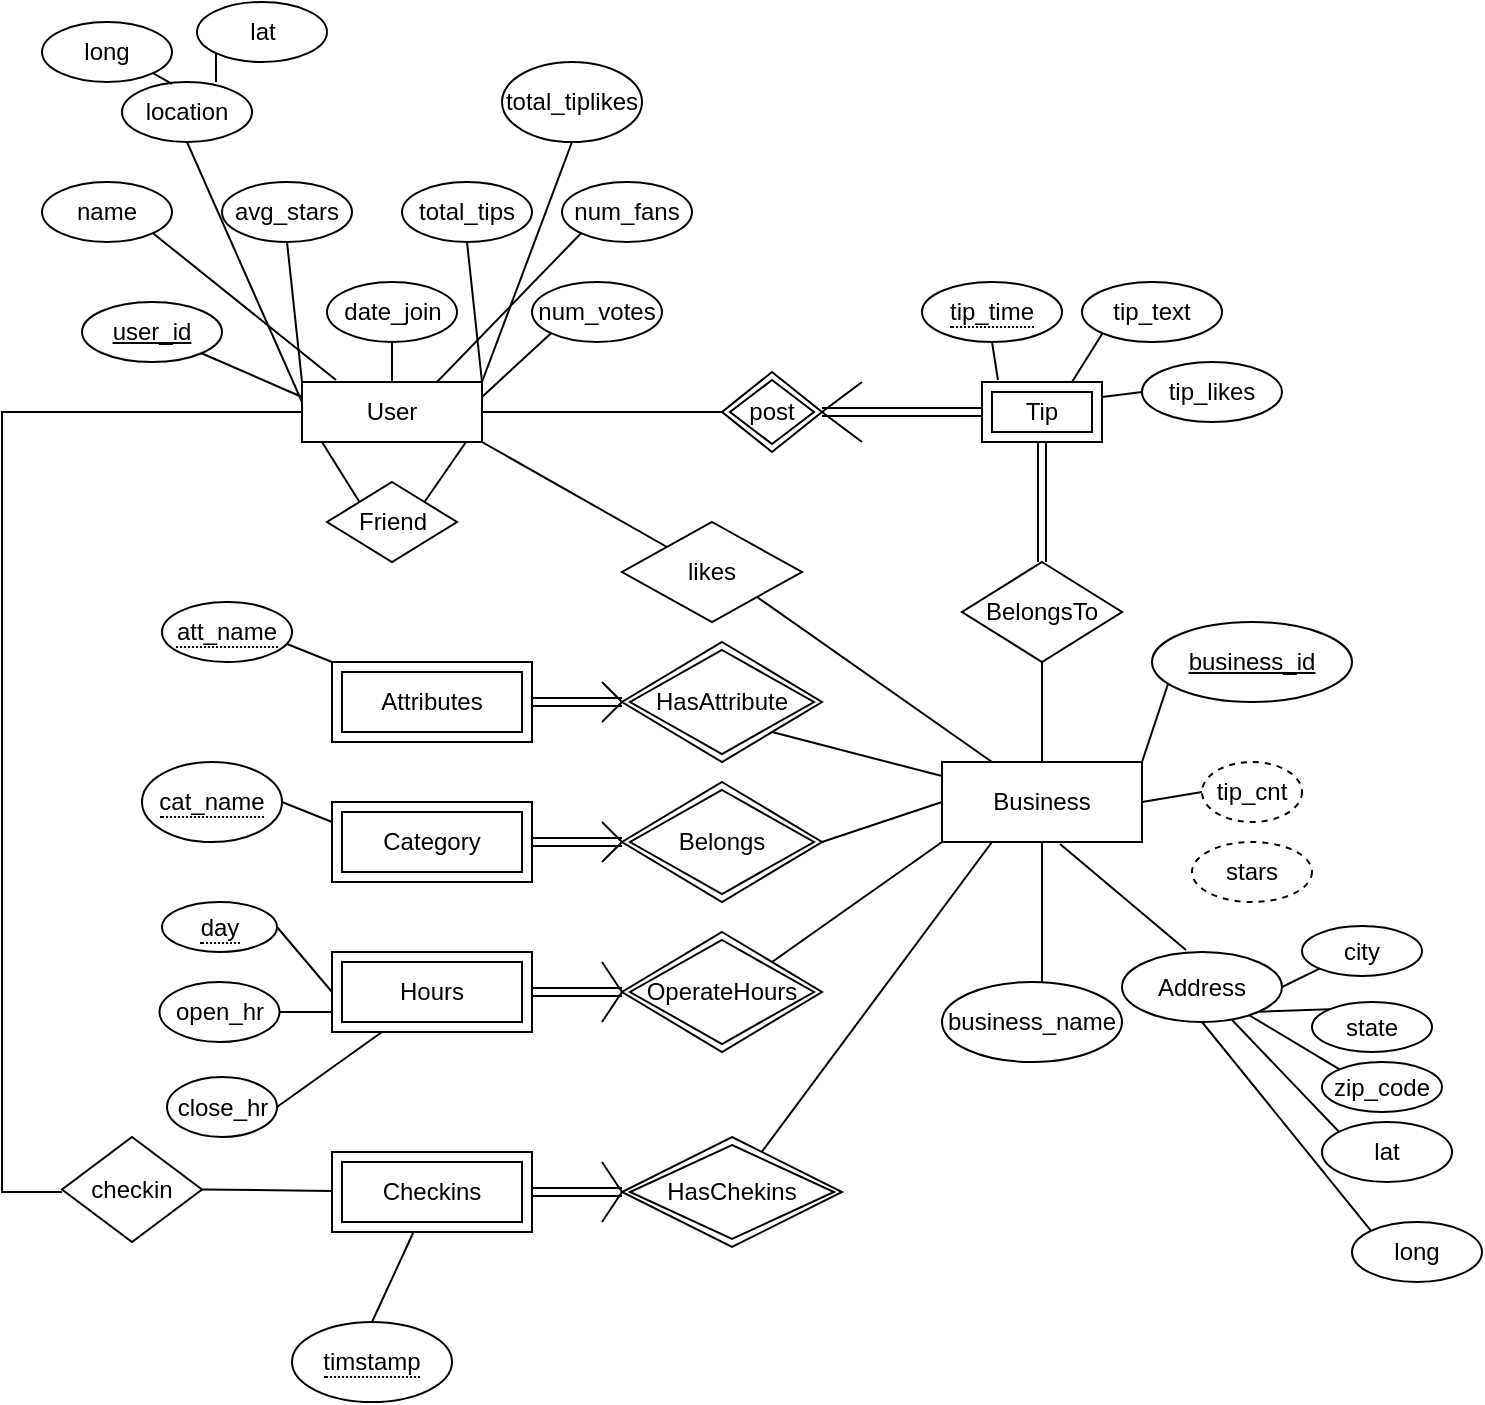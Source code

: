 <mxfile version="16.5.2" type="device"><diagram id="3j2WzGUO6hVMmiNngPhR" name="Page-1"><mxGraphModel dx="2249" dy="832" grid="1" gridSize="10" guides="1" tooltips="1" connect="1" arrows="1" fold="1" page="1" pageScale="1" pageWidth="827" pageHeight="1169" math="0" shadow="0"><root><mxCell id="0"/><mxCell id="1" parent="0"/><mxCell id="BC1zykfvReST1G9DlNkH-31" style="edgeStyle=none;rounded=0;orthogonalLoop=1;jettySize=auto;html=1;exitX=1;exitY=0.5;exitDx=0;exitDy=0;endArrow=none;endFill=0;" edge="1" parent="1" source="BC1zykfvReST1G9DlNkH-1" target="BC1zykfvReST1G9DlNkH-30"><mxGeometry relative="1" as="geometry"/></mxCell><mxCell id="BC1zykfvReST1G9DlNkH-127" style="edgeStyle=none;rounded=0;orthogonalLoop=1;jettySize=auto;html=1;exitX=0;exitY=0.5;exitDx=0;exitDy=0;endArrow=none;endFill=0;" edge="1" parent="1" source="BC1zykfvReST1G9DlNkH-1"><mxGeometry relative="1" as="geometry"><mxPoint y="705" as="targetPoint"/><Array as="points"><mxPoint x="-30" y="315"/><mxPoint x="-30" y="705"/></Array></mxGeometry></mxCell><mxCell id="BC1zykfvReST1G9DlNkH-1" value="User" style="whiteSpace=wrap;html=1;align=center;" vertex="1" parent="1"><mxGeometry x="120" y="300" width="90" height="30" as="geometry"/></mxCell><mxCell id="BC1zykfvReST1G9DlNkH-3" style="rounded=0;orthogonalLoop=1;jettySize=auto;html=1;exitX=1;exitY=0;exitDx=0;exitDy=0;entryX=0.911;entryY=1;entryDx=0;entryDy=0;entryPerimeter=0;endArrow=none;endFill=0;" edge="1" parent="1" source="BC1zykfvReST1G9DlNkH-2" target="BC1zykfvReST1G9DlNkH-1"><mxGeometry relative="1" as="geometry"/></mxCell><mxCell id="BC1zykfvReST1G9DlNkH-4" style="edgeStyle=none;rounded=0;orthogonalLoop=1;jettySize=auto;html=1;exitX=0;exitY=0;exitDx=0;exitDy=0;entryX=0.111;entryY=1;entryDx=0;entryDy=0;entryPerimeter=0;endArrow=none;endFill=0;" edge="1" parent="1" source="BC1zykfvReST1G9DlNkH-2" target="BC1zykfvReST1G9DlNkH-1"><mxGeometry relative="1" as="geometry"/></mxCell><mxCell id="BC1zykfvReST1G9DlNkH-2" value="Friend" style="shape=rhombus;perimeter=rhombusPerimeter;whiteSpace=wrap;html=1;align=center;" vertex="1" parent="1"><mxGeometry x="132.5" y="350" width="65" height="40" as="geometry"/></mxCell><mxCell id="BC1zykfvReST1G9DlNkH-20" style="edgeStyle=none;rounded=0;orthogonalLoop=1;jettySize=auto;html=1;exitX=1;exitY=1;exitDx=0;exitDy=0;entryX=0;entryY=0.25;entryDx=0;entryDy=0;endArrow=none;endFill=0;" edge="1" parent="1" source="BC1zykfvReST1G9DlNkH-5" target="BC1zykfvReST1G9DlNkH-1"><mxGeometry relative="1" as="geometry"/></mxCell><mxCell id="BC1zykfvReST1G9DlNkH-5" value="user_id" style="ellipse;whiteSpace=wrap;html=1;align=center;fontStyle=4;" vertex="1" parent="1"><mxGeometry x="10" y="260" width="70" height="30" as="geometry"/></mxCell><mxCell id="BC1zykfvReST1G9DlNkH-19" style="edgeStyle=none;rounded=0;orthogonalLoop=1;jettySize=auto;html=1;exitX=1;exitY=1;exitDx=0;exitDy=0;entryX=0.189;entryY=-0.033;entryDx=0;entryDy=0;entryPerimeter=0;endArrow=none;endFill=0;" edge="1" parent="1" source="BC1zykfvReST1G9DlNkH-6" target="BC1zykfvReST1G9DlNkH-1"><mxGeometry relative="1" as="geometry"/></mxCell><mxCell id="BC1zykfvReST1G9DlNkH-6" value="name" style="ellipse;whiteSpace=wrap;html=1;align=center;" vertex="1" parent="1"><mxGeometry x="-10" y="200" width="65" height="30" as="geometry"/></mxCell><mxCell id="BC1zykfvReST1G9DlNkH-25" style="edgeStyle=none;rounded=0;orthogonalLoop=1;jettySize=auto;html=1;exitX=0.5;exitY=1;exitDx=0;exitDy=0;entryX=0;entryY=0;entryDx=0;entryDy=0;endArrow=none;endFill=0;" edge="1" parent="1" source="BC1zykfvReST1G9DlNkH-7" target="BC1zykfvReST1G9DlNkH-1"><mxGeometry relative="1" as="geometry"/></mxCell><mxCell id="BC1zykfvReST1G9DlNkH-7" value="avg_stars" style="ellipse;whiteSpace=wrap;html=1;align=center;" vertex="1" parent="1"><mxGeometry x="80" y="200" width="65" height="30" as="geometry"/></mxCell><mxCell id="BC1zykfvReST1G9DlNkH-21" style="edgeStyle=none;rounded=0;orthogonalLoop=1;jettySize=auto;html=1;exitX=0.5;exitY=1;exitDx=0;exitDy=0;entryX=0.5;entryY=0;entryDx=0;entryDy=0;endArrow=none;endFill=0;" edge="1" parent="1" source="BC1zykfvReST1G9DlNkH-8" target="BC1zykfvReST1G9DlNkH-1"><mxGeometry relative="1" as="geometry"/></mxCell><mxCell id="BC1zykfvReST1G9DlNkH-8" value="date_join" style="ellipse;whiteSpace=wrap;html=1;align=center;" vertex="1" parent="1"><mxGeometry x="132.5" y="250" width="65" height="30" as="geometry"/></mxCell><mxCell id="BC1zykfvReST1G9DlNkH-23" style="edgeStyle=none;rounded=0;orthogonalLoop=1;jettySize=auto;html=1;exitX=0;exitY=1;exitDx=0;exitDy=0;entryX=0.75;entryY=0;entryDx=0;entryDy=0;endArrow=none;endFill=0;" edge="1" parent="1" source="BC1zykfvReST1G9DlNkH-9" target="BC1zykfvReST1G9DlNkH-1"><mxGeometry relative="1" as="geometry"/></mxCell><mxCell id="BC1zykfvReST1G9DlNkH-9" value="num_fans" style="ellipse;whiteSpace=wrap;html=1;align=center;" vertex="1" parent="1"><mxGeometry x="250" y="200" width="65" height="30" as="geometry"/></mxCell><mxCell id="BC1zykfvReST1G9DlNkH-22" style="edgeStyle=none;rounded=0;orthogonalLoop=1;jettySize=auto;html=1;exitX=0;exitY=1;exitDx=0;exitDy=0;entryX=1;entryY=0.25;entryDx=0;entryDy=0;endArrow=none;endFill=0;" edge="1" parent="1" source="BC1zykfvReST1G9DlNkH-10" target="BC1zykfvReST1G9DlNkH-1"><mxGeometry relative="1" as="geometry"/></mxCell><mxCell id="BC1zykfvReST1G9DlNkH-10" value="num_votes" style="ellipse;whiteSpace=wrap;html=1;align=center;" vertex="1" parent="1"><mxGeometry x="235" y="250" width="65" height="30" as="geometry"/></mxCell><mxCell id="BC1zykfvReST1G9DlNkH-24" style="edgeStyle=none;rounded=0;orthogonalLoop=1;jettySize=auto;html=1;exitX=0.5;exitY=1;exitDx=0;exitDy=0;entryX=1;entryY=0;entryDx=0;entryDy=0;endArrow=none;endFill=0;" edge="1" parent="1" source="BC1zykfvReST1G9DlNkH-11" target="BC1zykfvReST1G9DlNkH-1"><mxGeometry relative="1" as="geometry"/></mxCell><mxCell id="BC1zykfvReST1G9DlNkH-11" value="total_tips" style="ellipse;whiteSpace=wrap;html=1;align=center;" vertex="1" parent="1"><mxGeometry x="170" y="200" width="65" height="30" as="geometry"/></mxCell><mxCell id="BC1zykfvReST1G9DlNkH-26" style="edgeStyle=none;rounded=0;orthogonalLoop=1;jettySize=auto;html=1;exitX=0.5;exitY=1;exitDx=0;exitDy=0;endArrow=none;endFill=0;" edge="1" parent="1" source="BC1zykfvReST1G9DlNkH-13"><mxGeometry relative="1" as="geometry"><mxPoint x="120" y="310" as="targetPoint"/></mxGeometry></mxCell><mxCell id="BC1zykfvReST1G9DlNkH-13" value="location" style="ellipse;whiteSpace=wrap;html=1;align=center;" vertex="1" parent="1"><mxGeometry x="30" y="150" width="65" height="30" as="geometry"/></mxCell><mxCell id="BC1zykfvReST1G9DlNkH-17" style="edgeStyle=none;rounded=0;orthogonalLoop=1;jettySize=auto;html=1;exitX=1;exitY=1;exitDx=0;exitDy=0;entryX=0.385;entryY=0.033;entryDx=0;entryDy=0;entryPerimeter=0;endArrow=none;endFill=0;" edge="1" parent="1" source="BC1zykfvReST1G9DlNkH-14" target="BC1zykfvReST1G9DlNkH-13"><mxGeometry relative="1" as="geometry"/></mxCell><mxCell id="BC1zykfvReST1G9DlNkH-14" value="long" style="ellipse;whiteSpace=wrap;html=1;align=center;" vertex="1" parent="1"><mxGeometry x="-10" y="120" width="65" height="30" as="geometry"/></mxCell><mxCell id="BC1zykfvReST1G9DlNkH-16" style="edgeStyle=none;rounded=0;orthogonalLoop=1;jettySize=auto;html=1;exitX=0;exitY=1;exitDx=0;exitDy=0;entryX=0.723;entryY=0;entryDx=0;entryDy=0;entryPerimeter=0;endArrow=none;endFill=0;" edge="1" parent="1" source="BC1zykfvReST1G9DlNkH-15" target="BC1zykfvReST1G9DlNkH-13"><mxGeometry relative="1" as="geometry"/></mxCell><mxCell id="BC1zykfvReST1G9DlNkH-15" value="lat" style="ellipse;whiteSpace=wrap;html=1;align=center;" vertex="1" parent="1"><mxGeometry x="67.5" y="110" width="65" height="30" as="geometry"/></mxCell><mxCell id="BC1zykfvReST1G9DlNkH-27" style="edgeStyle=none;rounded=0;orthogonalLoop=1;jettySize=auto;html=1;exitX=0.5;exitY=1;exitDx=0;exitDy=0;entryX=1;entryY=0;entryDx=0;entryDy=0;endArrow=none;endFill=0;" edge="1" parent="1" source="BC1zykfvReST1G9DlNkH-18" target="BC1zykfvReST1G9DlNkH-1"><mxGeometry relative="1" as="geometry"/></mxCell><mxCell id="BC1zykfvReST1G9DlNkH-18" value="total_tiplikes" style="ellipse;whiteSpace=wrap;html=1;align=center;" vertex="1" parent="1"><mxGeometry x="220" y="140" width="70" height="40" as="geometry"/></mxCell><mxCell id="BC1zykfvReST1G9DlNkH-33" style="edgeStyle=none;rounded=0;orthogonalLoop=1;jettySize=auto;html=1;exitX=1;exitY=0.5;exitDx=0;exitDy=0;entryX=0;entryY=0.5;entryDx=0;entryDy=0;endArrow=none;endFill=0;shape=link;" edge="1" parent="1" source="BC1zykfvReST1G9DlNkH-30" target="BC1zykfvReST1G9DlNkH-32"><mxGeometry relative="1" as="geometry"/></mxCell><mxCell id="BC1zykfvReST1G9DlNkH-34" style="edgeStyle=none;rounded=0;orthogonalLoop=1;jettySize=auto;html=1;exitX=1;exitY=0.5;exitDx=0;exitDy=0;endArrow=none;endFill=0;" edge="1" parent="1" source="BC1zykfvReST1G9DlNkH-30"><mxGeometry relative="1" as="geometry"><mxPoint x="400" y="300" as="targetPoint"/></mxGeometry></mxCell><mxCell id="BC1zykfvReST1G9DlNkH-35" style="edgeStyle=none;rounded=0;orthogonalLoop=1;jettySize=auto;html=1;exitX=1;exitY=0.5;exitDx=0;exitDy=0;endArrow=none;endFill=0;" edge="1" parent="1" source="BC1zykfvReST1G9DlNkH-30"><mxGeometry relative="1" as="geometry"><mxPoint x="400" y="330" as="targetPoint"/></mxGeometry></mxCell><mxCell id="BC1zykfvReST1G9DlNkH-30" value="post" style="shape=rhombus;double=1;perimeter=rhombusPerimeter;whiteSpace=wrap;html=1;align=center;" vertex="1" parent="1"><mxGeometry x="330" y="295" width="50" height="40" as="geometry"/></mxCell><mxCell id="BC1zykfvReST1G9DlNkH-42" style="edgeStyle=none;rounded=0;orthogonalLoop=1;jettySize=auto;html=1;exitX=0.5;exitY=1;exitDx=0;exitDy=0;endArrow=none;endFill=0;shape=link;" edge="1" parent="1" source="BC1zykfvReST1G9DlNkH-32"><mxGeometry relative="1" as="geometry"><mxPoint x="490" y="390" as="targetPoint"/></mxGeometry></mxCell><mxCell id="BC1zykfvReST1G9DlNkH-32" value="Tip" style="shape=ext;margin=3;double=1;whiteSpace=wrap;html=1;align=center;" vertex="1" parent="1"><mxGeometry x="460" y="300" width="60" height="30" as="geometry"/></mxCell><mxCell id="BC1zykfvReST1G9DlNkH-39" style="edgeStyle=none;rounded=0;orthogonalLoop=1;jettySize=auto;html=1;exitX=0.5;exitY=1;exitDx=0;exitDy=0;entryX=0.133;entryY=-0.033;entryDx=0;entryDy=0;entryPerimeter=0;endArrow=none;endFill=0;" edge="1" parent="1" source="BC1zykfvReST1G9DlNkH-36" target="BC1zykfvReST1G9DlNkH-32"><mxGeometry relative="1" as="geometry"/></mxCell><mxCell id="BC1zykfvReST1G9DlNkH-36" value="&lt;span style=&quot;border-bottom: 1px dotted&quot;&gt;tip_time&lt;/span&gt;" style="ellipse;whiteSpace=wrap;html=1;align=center;" vertex="1" parent="1"><mxGeometry x="430" y="250" width="70" height="30" as="geometry"/></mxCell><mxCell id="BC1zykfvReST1G9DlNkH-40" style="edgeStyle=none;rounded=0;orthogonalLoop=1;jettySize=auto;html=1;exitX=0;exitY=1;exitDx=0;exitDy=0;entryX=0.75;entryY=0;entryDx=0;entryDy=0;endArrow=none;endFill=0;" edge="1" parent="1" source="BC1zykfvReST1G9DlNkH-37" target="BC1zykfvReST1G9DlNkH-32"><mxGeometry relative="1" as="geometry"/></mxCell><mxCell id="BC1zykfvReST1G9DlNkH-37" value="tip_text" style="ellipse;whiteSpace=wrap;html=1;align=center;" vertex="1" parent="1"><mxGeometry x="510" y="250" width="70" height="30" as="geometry"/></mxCell><mxCell id="BC1zykfvReST1G9DlNkH-41" style="edgeStyle=none;rounded=0;orthogonalLoop=1;jettySize=auto;html=1;exitX=0;exitY=0.5;exitDx=0;exitDy=0;entryX=1;entryY=0.25;entryDx=0;entryDy=0;endArrow=none;endFill=0;" edge="1" parent="1" source="BC1zykfvReST1G9DlNkH-38" target="BC1zykfvReST1G9DlNkH-32"><mxGeometry relative="1" as="geometry"/></mxCell><mxCell id="BC1zykfvReST1G9DlNkH-38" value="tip_likes" style="ellipse;whiteSpace=wrap;html=1;align=center;" vertex="1" parent="1"><mxGeometry x="540" y="290" width="70" height="30" as="geometry"/></mxCell><mxCell id="BC1zykfvReST1G9DlNkH-48" style="edgeStyle=none;rounded=0;orthogonalLoop=1;jettySize=auto;html=1;exitX=0.5;exitY=1;exitDx=0;exitDy=0;endArrow=none;endFill=0;" edge="1" parent="1" source="BC1zykfvReST1G9DlNkH-43"><mxGeometry relative="1" as="geometry"><mxPoint x="490" y="500" as="targetPoint"/></mxGeometry></mxCell><mxCell id="BC1zykfvReST1G9DlNkH-43" value="BelongsTo" style="shape=rhombus;perimeter=rhombusPerimeter;whiteSpace=wrap;html=1;align=center;" vertex="1" parent="1"><mxGeometry x="450" y="390" width="80" height="50" as="geometry"/></mxCell><mxCell id="BC1zykfvReST1G9DlNkH-65" style="edgeStyle=none;rounded=0;orthogonalLoop=1;jettySize=auto;html=1;exitX=1;exitY=0;exitDx=0;exitDy=0;entryX=0.08;entryY=0.775;entryDx=0;entryDy=0;entryPerimeter=0;endArrow=none;endFill=0;" edge="1" parent="1" source="BC1zykfvReST1G9DlNkH-49" target="BC1zykfvReST1G9DlNkH-64"><mxGeometry relative="1" as="geometry"/></mxCell><mxCell id="BC1zykfvReST1G9DlNkH-96" style="edgeStyle=none;rounded=0;orthogonalLoop=1;jettySize=auto;html=1;exitX=0;exitY=1;exitDx=0;exitDy=0;endArrow=none;endFill=0;entryX=1;entryY=0;entryDx=0;entryDy=0;" edge="1" parent="1" source="BC1zykfvReST1G9DlNkH-49" target="BC1zykfvReST1G9DlNkH-97"><mxGeometry relative="1" as="geometry"><mxPoint x="380" y="600" as="targetPoint"/></mxGeometry></mxCell><mxCell id="BC1zykfvReST1G9DlNkH-111" style="edgeStyle=none;rounded=0;orthogonalLoop=1;jettySize=auto;html=1;exitX=0.5;exitY=1;exitDx=0;exitDy=0;endArrow=none;endFill=0;" edge="1" parent="1" source="BC1zykfvReST1G9DlNkH-49"><mxGeometry relative="1" as="geometry"><mxPoint x="490" y="600" as="targetPoint"/></mxGeometry></mxCell><mxCell id="BC1zykfvReST1G9DlNkH-115" style="edgeStyle=none;rounded=0;orthogonalLoop=1;jettySize=auto;html=1;exitX=0.25;exitY=1;exitDx=0;exitDy=0;endArrow=none;endFill=0;" edge="1" parent="1" source="BC1zykfvReST1G9DlNkH-49" target="BC1zykfvReST1G9DlNkH-116"><mxGeometry relative="1" as="geometry"><mxPoint x="390" y="660" as="targetPoint"/></mxGeometry></mxCell><mxCell id="BC1zykfvReST1G9DlNkH-49" value="Business" style="whiteSpace=wrap;html=1;align=center;" vertex="1" parent="1"><mxGeometry x="440" y="490" width="100" height="40" as="geometry"/></mxCell><mxCell id="BC1zykfvReST1G9DlNkH-60" style="edgeStyle=none;rounded=0;orthogonalLoop=1;jettySize=auto;html=1;exitX=0.4;exitY=-0.029;exitDx=0;exitDy=0;entryX=0.59;entryY=1.025;entryDx=0;entryDy=0;endArrow=none;endFill=0;entryPerimeter=0;exitPerimeter=0;" edge="1" parent="1" source="BC1zykfvReST1G9DlNkH-50" target="BC1zykfvReST1G9DlNkH-49"><mxGeometry relative="1" as="geometry"/></mxCell><mxCell id="BC1zykfvReST1G9DlNkH-50" value="Address" style="ellipse;whiteSpace=wrap;html=1;align=center;" vertex="1" parent="1"><mxGeometry x="530" y="585" width="80" height="35" as="geometry"/></mxCell><mxCell id="BC1zykfvReST1G9DlNkH-54" style="edgeStyle=none;rounded=0;orthogonalLoop=1;jettySize=auto;html=1;exitX=0;exitY=1;exitDx=0;exitDy=0;entryX=1;entryY=0.5;entryDx=0;entryDy=0;endArrow=none;endFill=0;" edge="1" parent="1" source="BC1zykfvReST1G9DlNkH-51" target="BC1zykfvReST1G9DlNkH-50"><mxGeometry relative="1" as="geometry"/></mxCell><mxCell id="BC1zykfvReST1G9DlNkH-51" value="city" style="ellipse;whiteSpace=wrap;html=1;align=center;" vertex="1" parent="1"><mxGeometry x="620" y="572" width="60" height="25" as="geometry"/></mxCell><mxCell id="BC1zykfvReST1G9DlNkH-55" style="edgeStyle=none;rounded=0;orthogonalLoop=1;jettySize=auto;html=1;exitX=0;exitY=0;exitDx=0;exitDy=0;entryX=1;entryY=1;entryDx=0;entryDy=0;endArrow=none;endFill=0;" edge="1" parent="1" source="BC1zykfvReST1G9DlNkH-52" target="BC1zykfvReST1G9DlNkH-50"><mxGeometry relative="1" as="geometry"/></mxCell><mxCell id="BC1zykfvReST1G9DlNkH-52" value="state" style="ellipse;whiteSpace=wrap;html=1;align=center;" vertex="1" parent="1"><mxGeometry x="625" y="610" width="60" height="25" as="geometry"/></mxCell><mxCell id="BC1zykfvReST1G9DlNkH-56" style="edgeStyle=none;rounded=0;orthogonalLoop=1;jettySize=auto;html=1;exitX=0;exitY=0;exitDx=0;exitDy=0;endArrow=none;endFill=0;" edge="1" parent="1" source="BC1zykfvReST1G9DlNkH-53" target="BC1zykfvReST1G9DlNkH-50"><mxGeometry relative="1" as="geometry"><mxPoint x="340" y="620" as="targetPoint"/></mxGeometry></mxCell><mxCell id="BC1zykfvReST1G9DlNkH-53" value="zip_code" style="ellipse;whiteSpace=wrap;html=1;align=center;" vertex="1" parent="1"><mxGeometry x="630" y="640" width="60" height="25" as="geometry"/></mxCell><mxCell id="BC1zykfvReST1G9DlNkH-61" style="edgeStyle=none;rounded=0;orthogonalLoop=1;jettySize=auto;html=1;exitX=0;exitY=0.5;exitDx=0;exitDy=0;entryX=1;entryY=0.5;entryDx=0;entryDy=0;endArrow=none;endFill=0;" edge="1" parent="1" source="BC1zykfvReST1G9DlNkH-57" target="BC1zykfvReST1G9DlNkH-49"><mxGeometry relative="1" as="geometry"/></mxCell><mxCell id="BC1zykfvReST1G9DlNkH-57" value="tip_cnt" style="ellipse;whiteSpace=wrap;html=1;align=center;dashed=1;" vertex="1" parent="1"><mxGeometry x="570" y="490" width="50" height="30" as="geometry"/></mxCell><mxCell id="BC1zykfvReST1G9DlNkH-63" value="stars" style="ellipse;whiteSpace=wrap;html=1;align=center;dashed=1;" vertex="1" parent="1"><mxGeometry x="565" y="530" width="60" height="30" as="geometry"/></mxCell><mxCell id="BC1zykfvReST1G9DlNkH-64" value="business_id" style="ellipse;whiteSpace=wrap;html=1;align=center;fontStyle=4;" vertex="1" parent="1"><mxGeometry x="545" y="420" width="100" height="40" as="geometry"/></mxCell><mxCell id="BC1zykfvReST1G9DlNkH-72" style="edgeStyle=none;rounded=0;orthogonalLoop=1;jettySize=auto;html=1;exitX=0;exitY=0;exitDx=0;exitDy=0;entryX=0.5;entryY=1;entryDx=0;entryDy=0;endArrow=none;endFill=0;" edge="1" parent="1" source="BC1zykfvReST1G9DlNkH-69" target="BC1zykfvReST1G9DlNkH-50"><mxGeometry relative="1" as="geometry"><mxPoint x="388.787" y="454.393" as="targetPoint"/></mxGeometry></mxCell><mxCell id="BC1zykfvReST1G9DlNkH-69" value="long" style="ellipse;whiteSpace=wrap;html=1;align=center;" vertex="1" parent="1"><mxGeometry x="645" y="720" width="65" height="30" as="geometry"/></mxCell><mxCell id="BC1zykfvReST1G9DlNkH-71" style="edgeStyle=none;rounded=0;orthogonalLoop=1;jettySize=auto;html=1;exitX=0.5;exitY=1;exitDx=0;exitDy=0;entryX=0.688;entryY=0.971;entryDx=0;entryDy=0;endArrow=none;endFill=0;entryPerimeter=0;" edge="1" parent="1" source="BC1zykfvReST1G9DlNkH-70" target="BC1zykfvReST1G9DlNkH-50"><mxGeometry relative="1" as="geometry"><mxPoint x="410" y="450" as="targetPoint"/></mxGeometry></mxCell><mxCell id="BC1zykfvReST1G9DlNkH-70" value="lat" style="ellipse;whiteSpace=wrap;html=1;align=center;" vertex="1" parent="1"><mxGeometry x="630" y="670" width="65" height="30" as="geometry"/></mxCell><mxCell id="BC1zykfvReST1G9DlNkH-81" style="edgeStyle=none;rounded=0;orthogonalLoop=1;jettySize=auto;html=1;exitX=1;exitY=1;exitDx=0;exitDy=0;endArrow=none;endFill=0;" edge="1" parent="1" source="BC1zykfvReST1G9DlNkH-80" target="BC1zykfvReST1G9DlNkH-49"><mxGeometry relative="1" as="geometry"/></mxCell><mxCell id="BC1zykfvReST1G9DlNkH-84" style="edgeStyle=none;rounded=0;orthogonalLoop=1;jettySize=auto;html=1;exitX=0;exitY=0.5;exitDx=0;exitDy=0;endArrow=none;endFill=0;" edge="1" parent="1" source="BC1zykfvReST1G9DlNkH-80"><mxGeometry relative="1" as="geometry"><mxPoint x="270" y="470" as="targetPoint"/></mxGeometry></mxCell><mxCell id="BC1zykfvReST1G9DlNkH-85" style="edgeStyle=none;rounded=0;orthogonalLoop=1;jettySize=auto;html=1;exitX=0;exitY=0.5;exitDx=0;exitDy=0;endArrow=none;endFill=0;" edge="1" parent="1" source="BC1zykfvReST1G9DlNkH-80"><mxGeometry relative="1" as="geometry"><mxPoint x="270" y="450" as="targetPoint"/></mxGeometry></mxCell><mxCell id="BC1zykfvReST1G9DlNkH-80" value="HasAttribute" style="shape=rhombus;double=1;perimeter=rhombusPerimeter;whiteSpace=wrap;html=1;align=center;" vertex="1" parent="1"><mxGeometry x="280" y="430" width="100" height="60" as="geometry"/></mxCell><mxCell id="BC1zykfvReST1G9DlNkH-83" style="edgeStyle=none;rounded=0;orthogonalLoop=1;jettySize=auto;html=1;exitX=1;exitY=0.5;exitDx=0;exitDy=0;endArrow=none;endFill=0;shape=link;" edge="1" parent="1" source="BC1zykfvReST1G9DlNkH-82" target="BC1zykfvReST1G9DlNkH-80"><mxGeometry relative="1" as="geometry"/></mxCell><mxCell id="BC1zykfvReST1G9DlNkH-82" value="Attributes" style="shape=ext;margin=3;double=1;whiteSpace=wrap;html=1;align=center;" vertex="1" parent="1"><mxGeometry x="135" y="440" width="100" height="40" as="geometry"/></mxCell><mxCell id="BC1zykfvReST1G9DlNkH-87" style="edgeStyle=none;rounded=0;orthogonalLoop=1;jettySize=auto;html=1;exitX=1;exitY=0.5;exitDx=0;exitDy=0;entryX=0;entryY=0.5;entryDx=0;entryDy=0;endArrow=none;endFill=0;" edge="1" parent="1" source="BC1zykfvReST1G9DlNkH-86" target="BC1zykfvReST1G9DlNkH-49"><mxGeometry relative="1" as="geometry"/></mxCell><mxCell id="BC1zykfvReST1G9DlNkH-90" style="edgeStyle=none;rounded=0;orthogonalLoop=1;jettySize=auto;html=1;exitX=0;exitY=0.5;exitDx=0;exitDy=0;endArrow=none;endFill=0;" edge="1" parent="1" source="BC1zykfvReST1G9DlNkH-86"><mxGeometry relative="1" as="geometry"><mxPoint x="270" y="520" as="targetPoint"/></mxGeometry></mxCell><mxCell id="BC1zykfvReST1G9DlNkH-91" style="edgeStyle=none;rounded=0;orthogonalLoop=1;jettySize=auto;html=1;exitX=0;exitY=0.5;exitDx=0;exitDy=0;endArrow=none;endFill=0;" edge="1" parent="1" source="BC1zykfvReST1G9DlNkH-86"><mxGeometry relative="1" as="geometry"><mxPoint x="270" y="540" as="targetPoint"/></mxGeometry></mxCell><mxCell id="BC1zykfvReST1G9DlNkH-86" value="Belongs" style="shape=rhombus;double=1;perimeter=rhombusPerimeter;whiteSpace=wrap;html=1;align=center;" vertex="1" parent="1"><mxGeometry x="280" y="500" width="100" height="60" as="geometry"/></mxCell><mxCell id="BC1zykfvReST1G9DlNkH-89" style="edgeStyle=none;rounded=0;orthogonalLoop=1;jettySize=auto;html=1;exitX=1;exitY=0.5;exitDx=0;exitDy=0;entryX=0;entryY=0.5;entryDx=0;entryDy=0;endArrow=none;endFill=0;shape=link;" edge="1" parent="1" source="BC1zykfvReST1G9DlNkH-88" target="BC1zykfvReST1G9DlNkH-86"><mxGeometry relative="1" as="geometry"/></mxCell><mxCell id="BC1zykfvReST1G9DlNkH-88" value="Category" style="shape=ext;margin=3;double=1;whiteSpace=wrap;html=1;align=center;" vertex="1" parent="1"><mxGeometry x="135" y="510" width="100" height="40" as="geometry"/></mxCell><mxCell id="BC1zykfvReST1G9DlNkH-93" style="edgeStyle=none;rounded=0;orthogonalLoop=1;jettySize=auto;html=1;entryX=0;entryY=0;entryDx=0;entryDy=0;endArrow=none;endFill=0;" edge="1" parent="1" target="BC1zykfvReST1G9DlNkH-82"><mxGeometry relative="1" as="geometry"><mxPoint x="110" y="430" as="sourcePoint"/></mxGeometry></mxCell><mxCell id="BC1zykfvReST1G9DlNkH-92" value="&lt;span style=&quot;border-bottom: 1px dotted&quot;&gt;att_name&lt;/span&gt;" style="ellipse;whiteSpace=wrap;html=1;align=center;" vertex="1" parent="1"><mxGeometry x="50" y="410" width="65" height="30" as="geometry"/></mxCell><mxCell id="BC1zykfvReST1G9DlNkH-95" style="edgeStyle=none;rounded=0;orthogonalLoop=1;jettySize=auto;html=1;exitX=1;exitY=0.5;exitDx=0;exitDy=0;entryX=0;entryY=0.25;entryDx=0;entryDy=0;endArrow=none;endFill=0;" edge="1" parent="1" source="BC1zykfvReST1G9DlNkH-99" target="BC1zykfvReST1G9DlNkH-88"><mxGeometry relative="1" as="geometry"><mxPoint x="105" y="515" as="sourcePoint"/></mxGeometry></mxCell><mxCell id="BC1zykfvReST1G9DlNkH-103" style="edgeStyle=none;rounded=0;orthogonalLoop=1;jettySize=auto;html=1;exitX=0;exitY=0.5;exitDx=0;exitDy=0;endArrow=none;endFill=0;" edge="1" parent="1" source="BC1zykfvReST1G9DlNkH-97"><mxGeometry relative="1" as="geometry"><mxPoint x="270" y="620" as="targetPoint"/></mxGeometry></mxCell><mxCell id="BC1zykfvReST1G9DlNkH-104" style="edgeStyle=none;rounded=0;orthogonalLoop=1;jettySize=auto;html=1;exitX=0;exitY=0.5;exitDx=0;exitDy=0;endArrow=none;endFill=0;" edge="1" parent="1" source="BC1zykfvReST1G9DlNkH-97"><mxGeometry relative="1" as="geometry"><mxPoint x="270" y="590" as="targetPoint"/></mxGeometry></mxCell><mxCell id="BC1zykfvReST1G9DlNkH-97" value="OperateHours" style="shape=rhombus;double=1;perimeter=rhombusPerimeter;whiteSpace=wrap;html=1;align=center;" vertex="1" parent="1"><mxGeometry x="280" y="575" width="100" height="60" as="geometry"/></mxCell><mxCell id="BC1zykfvReST1G9DlNkH-99" value="&lt;span style=&quot;border-bottom: 1px dotted&quot;&gt;cat_name&lt;/span&gt;" style="ellipse;whiteSpace=wrap;html=1;align=center;" vertex="1" parent="1"><mxGeometry x="40" y="490" width="70" height="40" as="geometry"/></mxCell><mxCell id="BC1zykfvReST1G9DlNkH-101" style="edgeStyle=none;rounded=0;orthogonalLoop=1;jettySize=auto;html=1;exitX=1;exitY=0.5;exitDx=0;exitDy=0;entryX=0;entryY=0.5;entryDx=0;entryDy=0;endArrow=none;endFill=0;shape=link;" edge="1" parent="1" source="BC1zykfvReST1G9DlNkH-100" target="BC1zykfvReST1G9DlNkH-97"><mxGeometry relative="1" as="geometry"/></mxCell><mxCell id="BC1zykfvReST1G9DlNkH-110" style="edgeStyle=none;rounded=0;orthogonalLoop=1;jettySize=auto;html=1;exitX=0.25;exitY=1;exitDx=0;exitDy=0;entryX=1;entryY=0.5;entryDx=0;entryDy=0;endArrow=none;endFill=0;" edge="1" parent="1" source="BC1zykfvReST1G9DlNkH-100" target="BC1zykfvReST1G9DlNkH-107"><mxGeometry relative="1" as="geometry"/></mxCell><mxCell id="BC1zykfvReST1G9DlNkH-100" value="Hours" style="shape=ext;margin=3;double=1;whiteSpace=wrap;html=1;align=center;" vertex="1" parent="1"><mxGeometry x="135" y="585" width="100" height="40" as="geometry"/></mxCell><mxCell id="BC1zykfvReST1G9DlNkH-108" style="edgeStyle=none;rounded=0;orthogonalLoop=1;jettySize=auto;html=1;exitX=1;exitY=0.5;exitDx=0;exitDy=0;entryX=0;entryY=0.5;entryDx=0;entryDy=0;endArrow=none;endFill=0;" edge="1" parent="1" source="BC1zykfvReST1G9DlNkH-105" target="BC1zykfvReST1G9DlNkH-100"><mxGeometry relative="1" as="geometry"/></mxCell><mxCell id="BC1zykfvReST1G9DlNkH-105" value="&lt;span style=&quot;border-bottom: 1px dotted&quot;&gt;day&lt;/span&gt;" style="ellipse;whiteSpace=wrap;html=1;align=center;" vertex="1" parent="1"><mxGeometry x="50" y="560" width="57.5" height="25" as="geometry"/></mxCell><mxCell id="BC1zykfvReST1G9DlNkH-109" style="edgeStyle=none;rounded=0;orthogonalLoop=1;jettySize=auto;html=1;exitX=1;exitY=0.5;exitDx=0;exitDy=0;entryX=0;entryY=0.75;entryDx=0;entryDy=0;endArrow=none;endFill=0;" edge="1" parent="1" source="BC1zykfvReST1G9DlNkH-106" target="BC1zykfvReST1G9DlNkH-100"><mxGeometry relative="1" as="geometry"/></mxCell><mxCell id="BC1zykfvReST1G9DlNkH-106" value="open_hr" style="ellipse;whiteSpace=wrap;html=1;align=center;" vertex="1" parent="1"><mxGeometry x="48.75" y="600" width="60" height="30" as="geometry"/></mxCell><mxCell id="BC1zykfvReST1G9DlNkH-107" value="close_hr" style="ellipse;whiteSpace=wrap;html=1;align=center;" vertex="1" parent="1"><mxGeometry x="52.5" y="647.5" width="55" height="30" as="geometry"/></mxCell><mxCell id="BC1zykfvReST1G9DlNkH-113" value="business_name" style="ellipse;whiteSpace=wrap;html=1;align=center;" vertex="1" parent="1"><mxGeometry x="440" y="600" width="90" height="40" as="geometry"/></mxCell><mxCell id="BC1zykfvReST1G9DlNkH-119" style="edgeStyle=none;rounded=0;orthogonalLoop=1;jettySize=auto;html=1;exitX=0;exitY=0.5;exitDx=0;exitDy=0;endArrow=none;endFill=0;" edge="1" parent="1" source="BC1zykfvReST1G9DlNkH-116"><mxGeometry relative="1" as="geometry"><mxPoint x="270" y="690" as="targetPoint"/></mxGeometry></mxCell><mxCell id="BC1zykfvReST1G9DlNkH-120" style="edgeStyle=none;rounded=0;orthogonalLoop=1;jettySize=auto;html=1;exitX=0;exitY=0.5;exitDx=0;exitDy=0;endArrow=none;endFill=0;" edge="1" parent="1" source="BC1zykfvReST1G9DlNkH-116"><mxGeometry relative="1" as="geometry"><mxPoint x="270" y="720" as="targetPoint"/></mxGeometry></mxCell><mxCell id="BC1zykfvReST1G9DlNkH-116" value="HasChekins" style="shape=rhombus;double=1;perimeter=rhombusPerimeter;whiteSpace=wrap;html=1;align=center;" vertex="1" parent="1"><mxGeometry x="280" y="677.5" width="110" height="55" as="geometry"/></mxCell><mxCell id="BC1zykfvReST1G9DlNkH-118" style="edgeStyle=none;rounded=0;orthogonalLoop=1;jettySize=auto;html=1;exitX=1;exitY=0.5;exitDx=0;exitDy=0;entryX=0;entryY=0.5;entryDx=0;entryDy=0;endArrow=none;endFill=0;shape=link;" edge="1" parent="1" source="BC1zykfvReST1G9DlNkH-117" target="BC1zykfvReST1G9DlNkH-116"><mxGeometry relative="1" as="geometry"/></mxCell><mxCell id="BC1zykfvReST1G9DlNkH-117" value="Checkins" style="shape=ext;margin=3;double=1;whiteSpace=wrap;html=1;align=center;" vertex="1" parent="1"><mxGeometry x="135" y="685" width="100" height="40" as="geometry"/></mxCell><mxCell id="BC1zykfvReST1G9DlNkH-123" style="edgeStyle=none;rounded=0;orthogonalLoop=1;jettySize=auto;html=1;exitX=0.5;exitY=0;exitDx=0;exitDy=0;endArrow=none;endFill=0;" edge="1" parent="1" source="BC1zykfvReST1G9DlNkH-122" target="BC1zykfvReST1G9DlNkH-117"><mxGeometry relative="1" as="geometry"/></mxCell><mxCell id="BC1zykfvReST1G9DlNkH-122" value="&lt;span style=&quot;border-bottom: 1px dotted&quot;&gt;timstamp&lt;/span&gt;" style="ellipse;whiteSpace=wrap;html=1;align=center;" vertex="1" parent="1"><mxGeometry x="115" y="770" width="80" height="40" as="geometry"/></mxCell><mxCell id="BC1zykfvReST1G9DlNkH-125" style="edgeStyle=none;rounded=0;orthogonalLoop=1;jettySize=auto;html=1;exitX=1;exitY=1;exitDx=0;exitDy=0;entryX=0.25;entryY=0;entryDx=0;entryDy=0;endArrow=none;endFill=0;" edge="1" parent="1" source="BC1zykfvReST1G9DlNkH-124" target="BC1zykfvReST1G9DlNkH-49"><mxGeometry relative="1" as="geometry"/></mxCell><mxCell id="BC1zykfvReST1G9DlNkH-126" style="edgeStyle=none;rounded=0;orthogonalLoop=1;jettySize=auto;html=1;exitX=0;exitY=0;exitDx=0;exitDy=0;entryX=1;entryY=1;entryDx=0;entryDy=0;endArrow=none;endFill=0;" edge="1" parent="1" source="BC1zykfvReST1G9DlNkH-124" target="BC1zykfvReST1G9DlNkH-1"><mxGeometry relative="1" as="geometry"/></mxCell><mxCell id="BC1zykfvReST1G9DlNkH-124" value="likes" style="shape=rhombus;perimeter=rhombusPerimeter;whiteSpace=wrap;html=1;align=center;" vertex="1" parent="1"><mxGeometry x="280" y="370" width="90" height="50" as="geometry"/></mxCell><mxCell id="BC1zykfvReST1G9DlNkH-129" style="edgeStyle=none;rounded=0;orthogonalLoop=1;jettySize=auto;html=1;exitX=1;exitY=0.5;exitDx=0;exitDy=0;endArrow=none;endFill=0;" edge="1" parent="1" source="BC1zykfvReST1G9DlNkH-128" target="BC1zykfvReST1G9DlNkH-117"><mxGeometry relative="1" as="geometry"/></mxCell><mxCell id="BC1zykfvReST1G9DlNkH-128" value="checkin" style="shape=rhombus;perimeter=rhombusPerimeter;whiteSpace=wrap;html=1;align=center;" vertex="1" parent="1"><mxGeometry y="677.5" width="70" height="52.5" as="geometry"/></mxCell></root></mxGraphModel></diagram></mxfile>